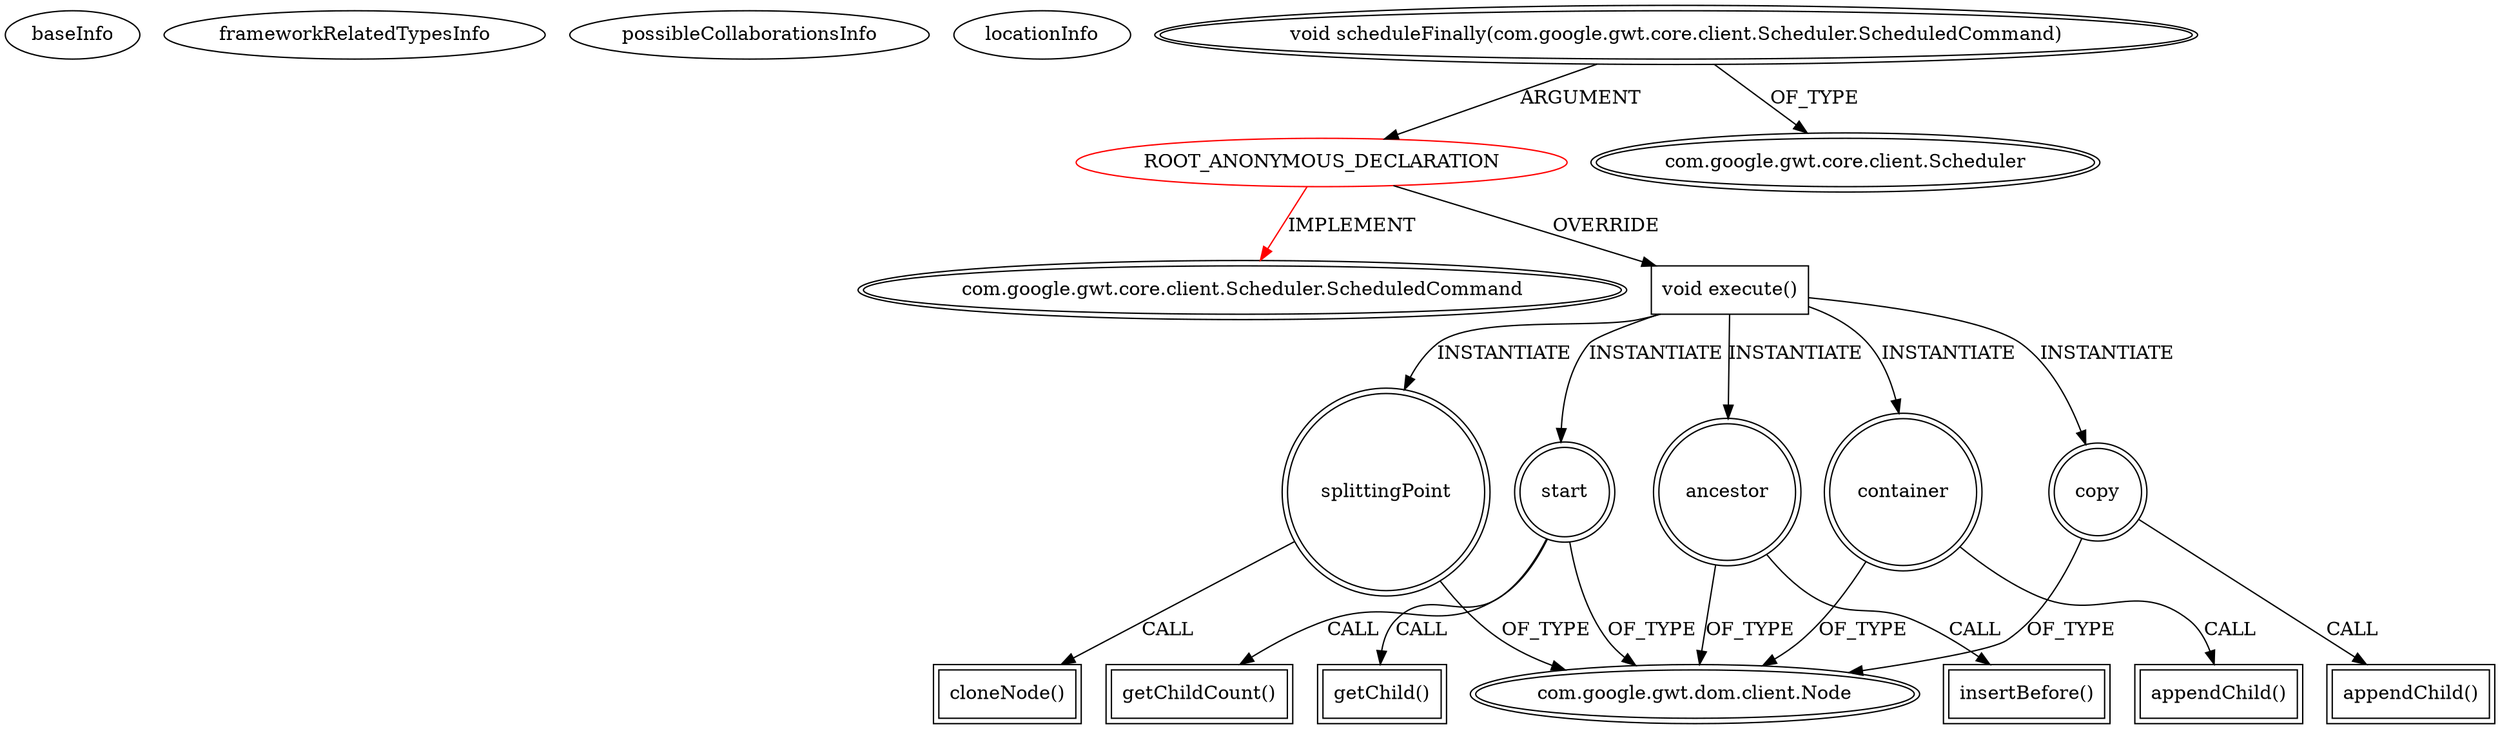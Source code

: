 digraph {
baseInfo[graphId=1248,category="extension_graph",isAnonymous=true,possibleRelation=false]
frameworkRelatedTypesInfo[0="com.google.gwt.core.client.Scheduler.ScheduledCommand"]
possibleCollaborationsInfo[]
locationInfo[projectName="dapicard-gwt-surface",filePath="/dapicard-gwt-surface/gwt-surface-master/gwt-surface/src/main/java/com/axeiya/gwt/surface/client/inserter/blockinserter/BlockInserter.java",contextSignature="void insert(SurfaceSelection)",graphId="1248"]
0[label="ROOT_ANONYMOUS_DECLARATION",vertexType="ROOT_ANONYMOUS_DECLARATION",isFrameworkType=false,color=red]
1[label="com.google.gwt.core.client.Scheduler.ScheduledCommand",vertexType="FRAMEWORK_INTERFACE_TYPE",isFrameworkType=true,peripheries=2]
2[label="void scheduleFinally(com.google.gwt.core.client.Scheduler.ScheduledCommand)",vertexType="OUTSIDE_CALL",isFrameworkType=true,peripheries=2]
3[label="com.google.gwt.core.client.Scheduler",vertexType="FRAMEWORK_CLASS_TYPE",isFrameworkType=true,peripheries=2]
4[label="void execute()",vertexType="OVERRIDING_METHOD_DECLARATION",isFrameworkType=false,shape=box]
5[label="ancestor",vertexType="VARIABLE_EXPRESION",isFrameworkType=true,peripheries=2,shape=circle]
7[label="com.google.gwt.dom.client.Node",vertexType="FRAMEWORK_CLASS_TYPE",isFrameworkType=true,peripheries=2]
6[label="insertBefore()",vertexType="INSIDE_CALL",isFrameworkType=true,peripheries=2,shape=box]
8[label="splittingPoint",vertexType="VARIABLE_EXPRESION",isFrameworkType=true,peripheries=2,shape=circle]
9[label="cloneNode()",vertexType="INSIDE_CALL",isFrameworkType=true,peripheries=2,shape=box]
11[label="start",vertexType="VARIABLE_EXPRESION",isFrameworkType=true,peripheries=2,shape=circle]
12[label="getChildCount()",vertexType="INSIDE_CALL",isFrameworkType=true,peripheries=2,shape=box]
14[label="copy",vertexType="VARIABLE_EXPRESION",isFrameworkType=true,peripheries=2,shape=circle]
15[label="appendChild()",vertexType="INSIDE_CALL",isFrameworkType=true,peripheries=2,shape=box]
18[label="getChild()",vertexType="INSIDE_CALL",isFrameworkType=true,peripheries=2,shape=box]
19[label="container",vertexType="VARIABLE_EXPRESION",isFrameworkType=true,peripheries=2,shape=circle]
20[label="appendChild()",vertexType="INSIDE_CALL",isFrameworkType=true,peripheries=2,shape=box]
0->1[label="IMPLEMENT",color=red]
2->0[label="ARGUMENT"]
2->3[label="OF_TYPE"]
0->4[label="OVERRIDE"]
4->5[label="INSTANTIATE"]
5->7[label="OF_TYPE"]
5->6[label="CALL"]
4->8[label="INSTANTIATE"]
8->7[label="OF_TYPE"]
8->9[label="CALL"]
4->11[label="INSTANTIATE"]
11->7[label="OF_TYPE"]
11->12[label="CALL"]
4->14[label="INSTANTIATE"]
14->7[label="OF_TYPE"]
14->15[label="CALL"]
11->18[label="CALL"]
4->19[label="INSTANTIATE"]
19->7[label="OF_TYPE"]
19->20[label="CALL"]
}
